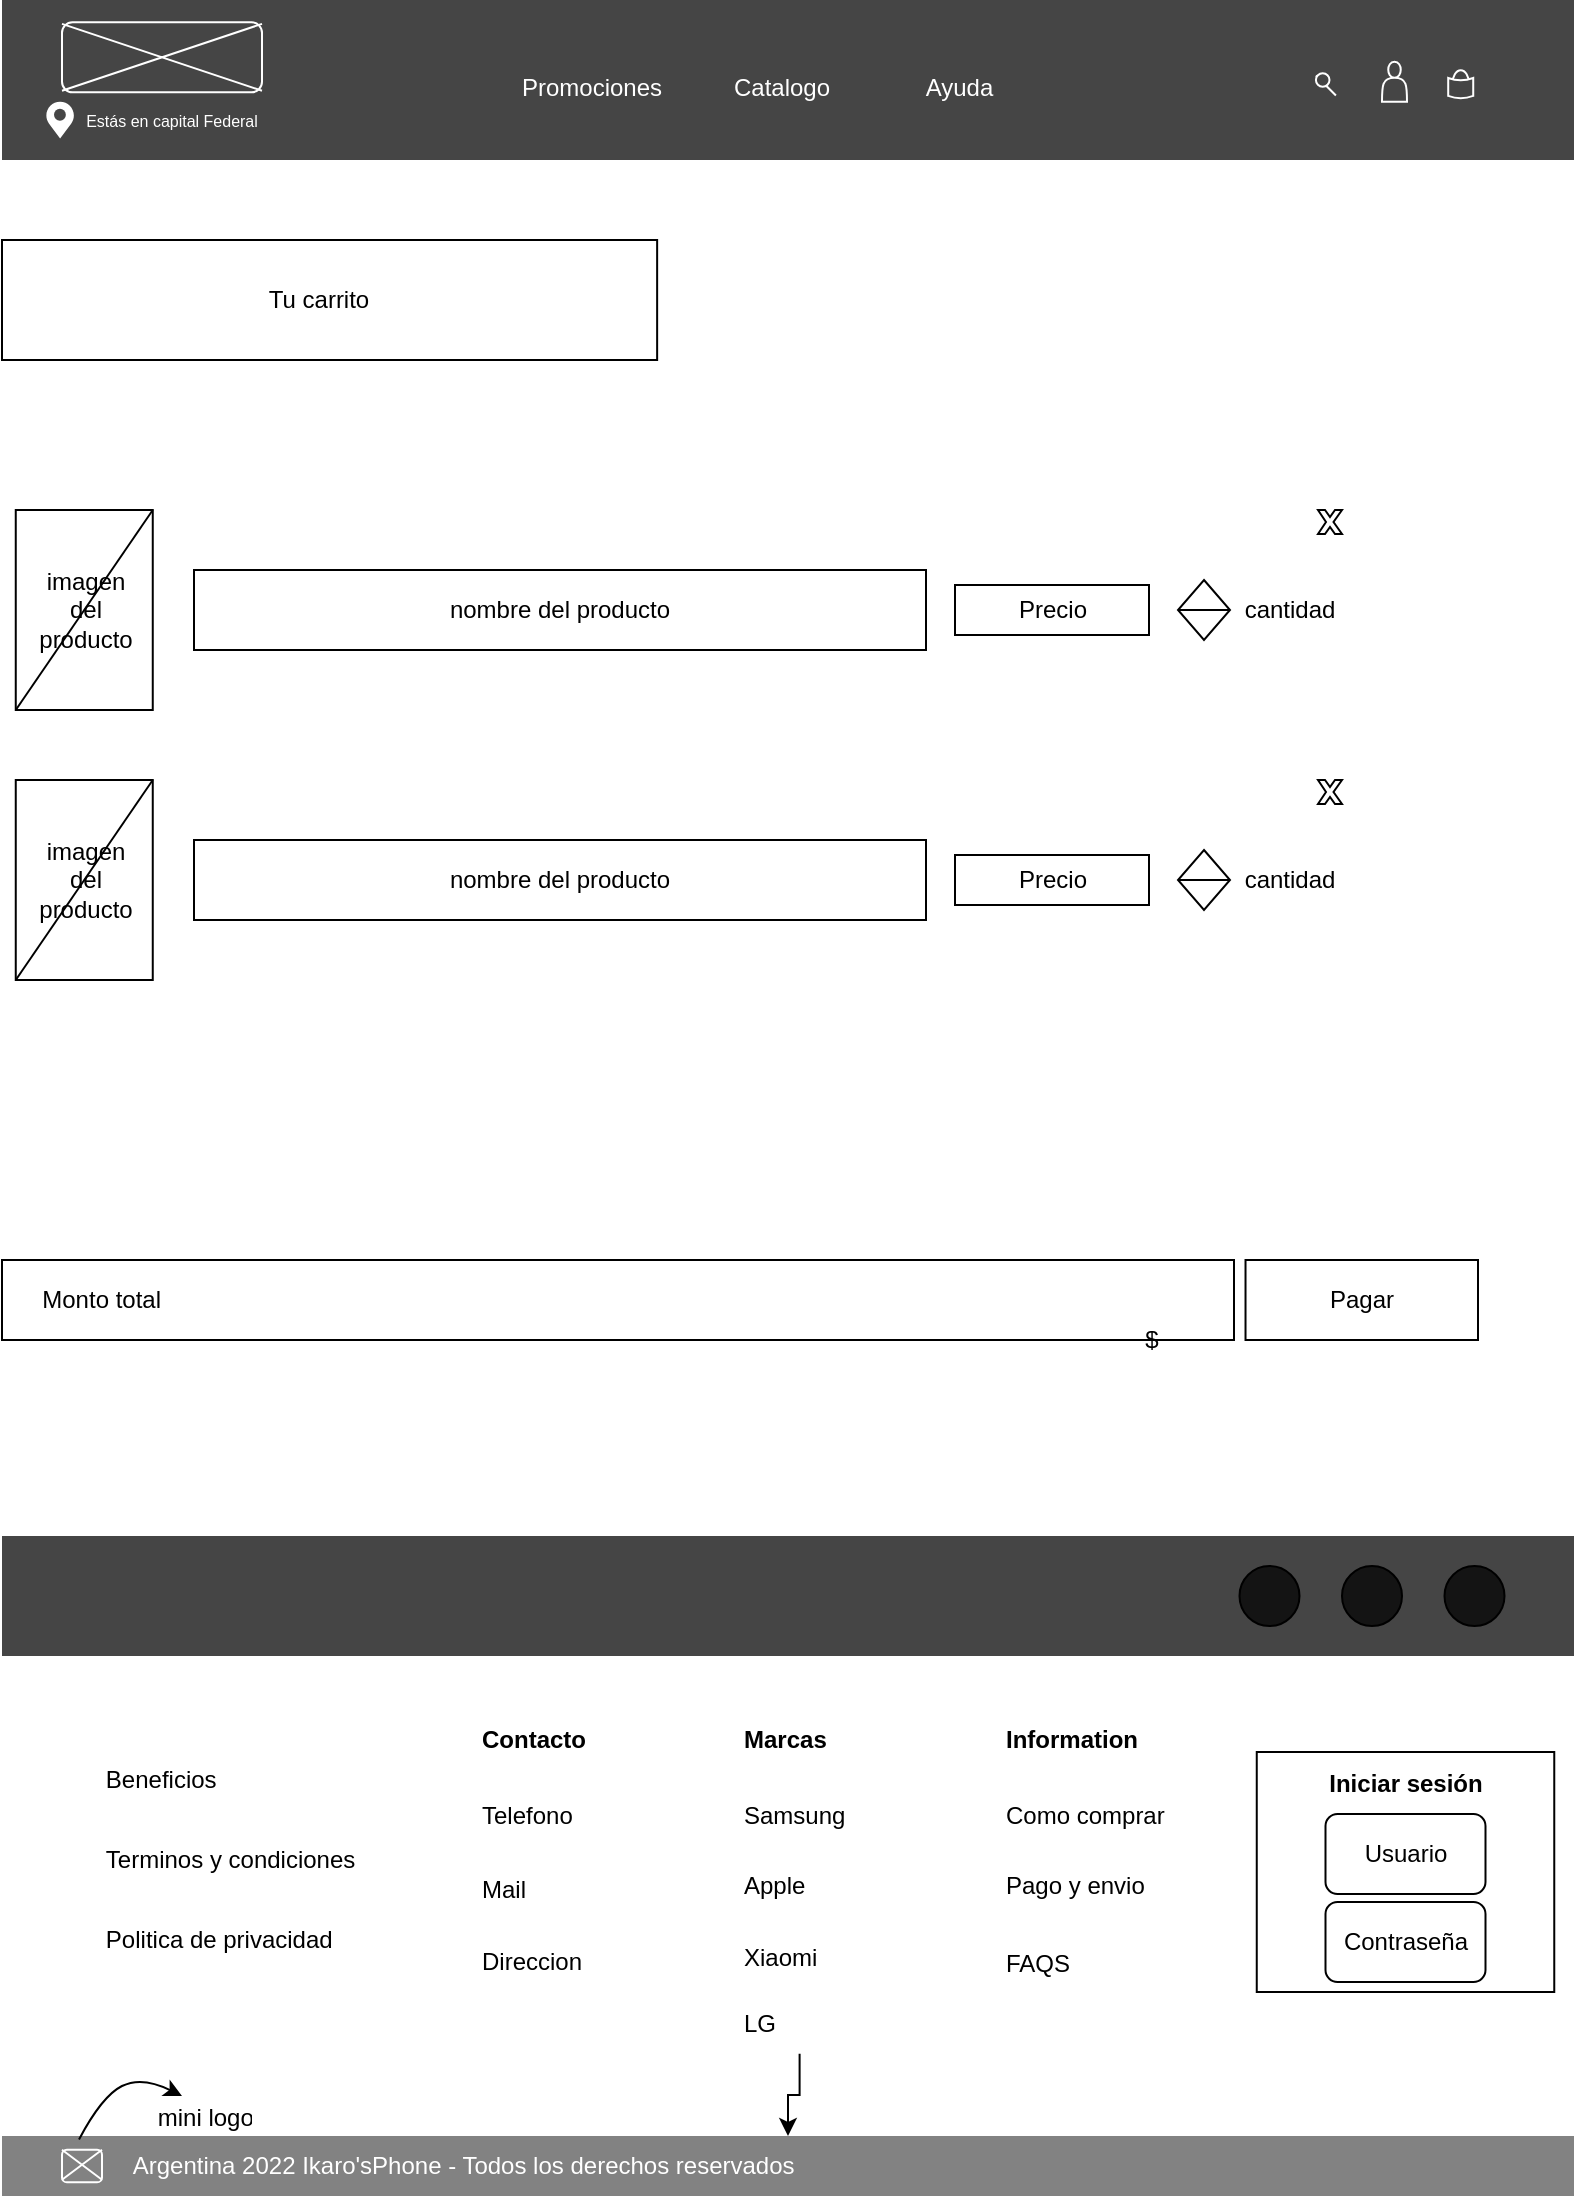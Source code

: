 <mxfile version="17.4.3" type="google"><diagram id="S_T1Nu8poVipj0uuSh--" name="Page-1"><mxGraphModel grid="1" page="1" gridSize="6" guides="1" tooltips="1" connect="1" arrows="1" fold="1" pageScale="1" pageWidth="827" pageHeight="1169" math="0" shadow="0"><root><mxCell id="0"/><mxCell id="1" parent="0"/><mxCell id="rXH9YX3ti7Gdr_mmyRT1-1" value="" style="rounded=0;whiteSpace=wrap;html=1;fillColor=#454545;strokeColor=none;" vertex="1" parent="1"><mxGeometry x="24" y="30" width="786" height="80" as="geometry"/></mxCell><mxCell id="rXH9YX3ti7Gdr_mmyRT1-2" value="" style="rounded=1;whiteSpace=wrap;html=1;strokeColor=#FFFFFF;fillColor=#454545;gradientColor=none;strokeWidth=1;" vertex="1" parent="1"><mxGeometry x="54" y="41.14" width="100" height="35" as="geometry"/></mxCell><mxCell id="rXH9YX3ti7Gdr_mmyRT1-3" value="" style="verticalLabelPosition=bottom;verticalAlign=top;html=1;shape=mxgraph.basic.drop;labelBackgroundColor=none;labelBorderColor=none;fontSize=9;fontColor=default;rotation=-180;strokeColor=none;" vertex="1" parent="1"><mxGeometry x="46.18" y="80.9" width="13.75" height="18.41" as="geometry"/></mxCell><mxCell id="rXH9YX3ti7Gdr_mmyRT1-4" value="" style="shape=umlDestroy;whiteSpace=wrap;html=1;strokeWidth=1;labelBackgroundColor=none;labelBorderColor=none;fontSize=33;fontColor=#FFFFFF;fillColor=none;gradientColor=none;strokeColor=#FFFFFF;perimeterSpacing=0;" vertex="1" parent="1"><mxGeometry x="54" y="41.92" width="100" height="33.43" as="geometry"/></mxCell><mxCell id="rXH9YX3ti7Gdr_mmyRT1-5" value="" style="endArrow=none;html=1;rounded=0;fontSize=23;fontColor=#000000;strokeColor=#FFFFFF;" edge="1" parent="1"><mxGeometry width="50" height="50" relative="1" as="geometry"><mxPoint x="680.96" y="67.77" as="sourcePoint"/><mxPoint x="680.96" y="67.77" as="targetPoint"/><Array as="points"><mxPoint x="690.96" y="77.77"/></Array></mxGeometry></mxCell><mxCell id="rXH9YX3ti7Gdr_mmyRT1-6" value="" style="ellipse;whiteSpace=wrap;html=1;aspect=fixed;fontSize=23;fontColor=#000000;labelBackgroundColor=#707070;labelBorderColor=default;fillColor=#454545;strokeColor=#FFFFFF;" vertex="1" parent="1"><mxGeometry x="680.96" y="66.61" width="6.79" height="6.79" as="geometry"/></mxCell><mxCell id="rXH9YX3ti7Gdr_mmyRT1-7" value="Promociones" style="text;align=center;verticalAlign=middle;spacingLeft=4;spacingRight=4;overflow=hidden;points=[[0,0.5],[1,0.5]];portConstraint=eastwest;rotatable=0;labelBackgroundColor=none;labelBorderColor=none;fontSize=12;fillColor=none;strokeColor=none;fontColor=#FFFFFF;" vertex="1" parent="1"><mxGeometry x="274" y="58.4" width="90" height="28.75" as="geometry"/></mxCell><mxCell id="rXH9YX3ti7Gdr_mmyRT1-8" value="Catalogo" style="text;align=center;verticalAlign=middle;spacingLeft=4;spacingRight=4;overflow=hidden;points=[[0,0.5],[1,0.5]];portConstraint=eastwest;rotatable=0;labelBackgroundColor=none;labelBorderColor=none;fontSize=12;fillColor=none;strokeColor=none;fontColor=#FFFFFF;" vertex="1" parent="1"><mxGeometry x="382.75" y="58.4" width="62.5" height="28.75" as="geometry"/></mxCell><mxCell id="rXH9YX3ti7Gdr_mmyRT1-9" value="Ayuda" style="text;align=center;verticalAlign=middle;spacingLeft=4;spacingRight=4;overflow=hidden;points=[[0,0.5],[1,0.5]];portConstraint=eastwest;rotatable=0;labelBackgroundColor=none;labelBorderColor=none;fontSize=12;fillColor=none;strokeColor=none;fontColor=#FFFFFF;" vertex="1" parent="1"><mxGeometry x="471.5" y="58.4" width="62.5" height="28.75" as="geometry"/></mxCell><mxCell id="rXH9YX3ti7Gdr_mmyRT1-10" value="" style="shape=actor;whiteSpace=wrap;html=1;labelBackgroundColor=none;labelBorderColor=none;fontSize=13;fontColor=#FFFFFF;strokeColor=#FFFFFF;strokeWidth=1;fillColor=#454545;" vertex="1" parent="1"><mxGeometry x="714" y="60.9" width="12.5" height="20" as="geometry"/></mxCell><mxCell id="rXH9YX3ti7Gdr_mmyRT1-11" value="" style="ellipse;whiteSpace=wrap;html=1;labelBackgroundColor=#828282;fontColor=#FFFFFF;strokeColor=#FFFFFF;strokeWidth=1;fillColor=#454545;rotation=-90;" vertex="1" parent="1"><mxGeometry x="746.56" y="67.78" width="13.61" height="8.36" as="geometry"/></mxCell><mxCell id="rXH9YX3ti7Gdr_mmyRT1-12" value="" style="shape=dataStorage;whiteSpace=wrap;html=1;fixedSize=1;labelBackgroundColor=#828282;fontColor=#FFFFFF;strokeColor=#FFFFFF;strokeWidth=1;fillColor=#454545;rotation=-90;size=1.13;" vertex="1" parent="1"><mxGeometry x="748.3" y="67.78" width="10.12" height="12.51" as="geometry"/></mxCell><mxCell id="rXH9YX3ti7Gdr_mmyRT1-14" value="Estás en capital Federal" style="text;strokeColor=none;fillColor=none;spacingLeft=4;spacingRight=4;overflow=hidden;rotatable=0;points=[[0,0.5],[1,0.5]];portConstraint=eastwest;fontSize=8;labelBackgroundColor=none;fontColor=#FFFFFF;" vertex="1" parent="1"><mxGeometry x="60.09" y="79.31" width="109.69" height="20" as="geometry"/></mxCell><mxCell id="rXH9YX3ti7Gdr_mmyRT1-15" value="" style="ellipse;whiteSpace=wrap;html=1;aspect=fixed;labelBackgroundColor=none;fontSize=17;fontColor=#454545;strokeColor=none;strokeWidth=1;fillColor=#454545;gradientColor=none;resizeWidth=1;sketch=0;verticalAlign=top;" vertex="1" parent="1"><mxGeometry x="50" y="84.4" width="5.93" height="5.93" as="geometry"/></mxCell><mxCell id="rXH9YX3ti7Gdr_mmyRT1-21" value="" style="rounded=0;whiteSpace=wrap;html=1;strokeWidth=1;fillColor=#454545;strokeColor=none;" vertex="1" parent="1"><mxGeometry x="24" y="798" width="786" height="60" as="geometry"/></mxCell><mxCell id="rXH9YX3ti7Gdr_mmyRT1-22" value="Beneficios" style="text;strokeColor=none;fillColor=none;spacingLeft=4;spacingRight=4;overflow=hidden;rotatable=0;points=[[0,0.5],[1,0.5]];portConstraint=eastwest;fontSize=12;" vertex="1" parent="1"><mxGeometry x="69.93" y="906" width="77.5" height="30" as="geometry"/></mxCell><mxCell id="rXH9YX3ti7Gdr_mmyRT1-23" value="Politica de privacidad" style="text;strokeColor=none;fillColor=none;spacingLeft=4;spacingRight=4;overflow=hidden;rotatable=0;points=[[0,0.5],[1,0.5]];portConstraint=eastwest;fontSize=12;" vertex="1" parent="1"><mxGeometry x="69.93" y="986" width="127.5" height="30" as="geometry"/></mxCell><mxCell id="rXH9YX3ti7Gdr_mmyRT1-24" value="Terminos y condiciones" style="text;strokeColor=none;fillColor=none;spacingLeft=4;spacingRight=4;overflow=hidden;rotatable=0;points=[[0,0.5],[1,0.5]];portConstraint=eastwest;fontSize=12;" vertex="1" parent="1"><mxGeometry x="69.93" y="946" width="137.5" height="30" as="geometry"/></mxCell><mxCell id="rXH9YX3ti7Gdr_mmyRT1-25" value="" style="ellipse;whiteSpace=wrap;html=1;strokeWidth=1;fillColor=#141414;" vertex="1" parent="1"><mxGeometry x="642.75" y="813" width="30" height="30" as="geometry"/></mxCell><mxCell id="rXH9YX3ti7Gdr_mmyRT1-26" value="" style="ellipse;whiteSpace=wrap;html=1;strokeWidth=1;fillColor=#141414;" vertex="1" parent="1"><mxGeometry x="694" y="813" width="30" height="30" as="geometry"/></mxCell><mxCell id="rXH9YX3ti7Gdr_mmyRT1-27" value="" style="ellipse;whiteSpace=wrap;html=1;strokeWidth=1;fillColor=#141414;" vertex="1" parent="1"><mxGeometry x="745.25" y="813" width="30" height="30" as="geometry"/></mxCell><mxCell id="rXH9YX3ti7Gdr_mmyRT1-28" value="&lt;div&gt;&lt;span&gt;&amp;nbsp; &amp;nbsp; &amp;nbsp; &amp;nbsp; &amp;nbsp; &amp;nbsp; &amp;nbsp; &amp;nbsp; &amp;nbsp; &amp;nbsp;Argentina 2022 Ikaro'sPhone - Todos los derechos reservados&amp;nbsp; &amp;nbsp; &amp;nbsp; &amp;nbsp; &amp;nbsp; &amp;nbsp; &amp;nbsp;&lt;/span&gt;&lt;/div&gt;" style="text;html=1;strokeColor=none;fillColor=#828282;align=left;verticalAlign=middle;whiteSpace=wrap;rounded=0;fontColor=#FFFFFF;" vertex="1" parent="1"><mxGeometry x="24" y="1098" width="786" height="30" as="geometry"/></mxCell><mxCell id="rXH9YX3ti7Gdr_mmyRT1-29" value="" style="rounded=1;whiteSpace=wrap;html=1;labelBackgroundColor=#454545;fillColor=#828282;strokeColor=#FFFFFF;" vertex="1" parent="1"><mxGeometry x="54" y="1104.88" width="20" height="16.25" as="geometry"/></mxCell><mxCell id="rXH9YX3ti7Gdr_mmyRT1-30" value="" style="shape=umlDestroy;whiteSpace=wrap;html=1;strokeWidth=1;strokeColor=#FFFFFF;" vertex="1" parent="1"><mxGeometry x="54" y="1104.88" width="20" height="15" as="geometry"/></mxCell><mxCell id="rXH9YX3ti7Gdr_mmyRT1-31" value="" style="curved=1;endArrow=classic;html=1;rounded=0;exitX=0.049;exitY=0.057;exitDx=0;exitDy=0;exitPerimeter=0;" edge="1" parent="1" source="rXH9YX3ti7Gdr_mmyRT1-28"><mxGeometry width="50" height="50" relative="1" as="geometry"><mxPoint x="134" y="1088" as="sourcePoint"/><mxPoint x="114" y="1078" as="targetPoint"/><Array as="points"><mxPoint x="74" y="1078"/><mxPoint x="94" y="1068"/></Array></mxGeometry></mxCell><mxCell id="rXH9YX3ti7Gdr_mmyRT1-32" value="mini logo" style="text;strokeColor=none;fillColor=none;spacingLeft=4;spacingRight=4;overflow=hidden;rotatable=0;points=[[0,0.5],[1,0.5]];portConstraint=eastwest;fontSize=12;" vertex="1" parent="1"><mxGeometry x="95.88" y="1074.88" width="58.12" height="23.12" as="geometry"/></mxCell><mxCell id="rXH9YX3ti7Gdr_mmyRT1-33" value="Telefono" style="text;html=1;strokeColor=none;fillColor=none;align=left;verticalAlign=middle;whiteSpace=wrap;rounded=0;" vertex="1" parent="1"><mxGeometry x="262" y="919.5" width="60" height="37" as="geometry"/></mxCell><mxCell id="rXH9YX3ti7Gdr_mmyRT1-34" value="Mail" style="text;html=1;strokeColor=none;fillColor=none;align=left;verticalAlign=middle;whiteSpace=wrap;rounded=0;" vertex="1" parent="1"><mxGeometry x="262" y="960" width="60" height="30" as="geometry"/></mxCell><mxCell id="rXH9YX3ti7Gdr_mmyRT1-35" value="" style="rounded=0;whiteSpace=wrap;html=1;" vertex="1" parent="1"><mxGeometry x="651.38" y="906" width="148.75" height="120" as="geometry"/></mxCell><mxCell id="rXH9YX3ti7Gdr_mmyRT1-36" value="Usuario" style="rounded=1;whiteSpace=wrap;html=1;" vertex="1" parent="1"><mxGeometry x="685.75" y="937" width="80" height="40" as="geometry"/></mxCell><mxCell id="rXH9YX3ti7Gdr_mmyRT1-37" value="Contraseña" style="rounded=1;whiteSpace=wrap;html=1;" vertex="1" parent="1"><mxGeometry x="685.75" y="981" width="80" height="40" as="geometry"/></mxCell><mxCell id="rXH9YX3ti7Gdr_mmyRT1-38" value="Direccion&amp;nbsp;" style="text;html=1;strokeColor=none;fillColor=none;align=left;verticalAlign=middle;whiteSpace=wrap;rounded=0;" vertex="1" parent="1"><mxGeometry x="262" y="996" width="60" height="30" as="geometry"/></mxCell><mxCell id="rXH9YX3ti7Gdr_mmyRT1-39" value="&lt;b&gt;Marcas&lt;/b&gt;" style="text;html=1;strokeColor=none;fillColor=none;align=left;verticalAlign=middle;whiteSpace=wrap;rounded=0;" vertex="1" parent="1"><mxGeometry x="392.75" y="885" width="60" height="30" as="geometry"/></mxCell><mxCell id="rXH9YX3ti7Gdr_mmyRT1-40" value="Samsung" style="text;html=1;strokeColor=none;fillColor=none;align=left;verticalAlign=middle;whiteSpace=wrap;rounded=0;" vertex="1" parent="1"><mxGeometry x="392.75" y="923" width="60" height="30" as="geometry"/></mxCell><mxCell id="rXH9YX3ti7Gdr_mmyRT1-41" value="Apple" style="text;html=1;strokeColor=none;fillColor=none;align=left;verticalAlign=middle;whiteSpace=wrap;rounded=0;" vertex="1" parent="1"><mxGeometry x="392.75" y="958" width="60" height="30" as="geometry"/></mxCell><mxCell id="rXH9YX3ti7Gdr_mmyRT1-42" value="Xiaomi" style="text;html=1;strokeColor=none;fillColor=none;align=left;verticalAlign=middle;whiteSpace=wrap;rounded=0;" vertex="1" parent="1"><mxGeometry x="392.75" y="994" width="60" height="30" as="geometry"/></mxCell><mxCell id="rXH9YX3ti7Gdr_mmyRT1-43" value="" style="edgeStyle=orthogonalEdgeStyle;rounded=0;orthogonalLoop=1;jettySize=auto;html=1;" edge="1" parent="1" source="rXH9YX3ti7Gdr_mmyRT1-44" target="rXH9YX3ti7Gdr_mmyRT1-28"><mxGeometry relative="1" as="geometry"/></mxCell><mxCell id="rXH9YX3ti7Gdr_mmyRT1-44" value="LG" style="text;html=1;strokeColor=none;fillColor=none;align=left;verticalAlign=middle;whiteSpace=wrap;rounded=0;" vertex="1" parent="1"><mxGeometry x="392.75" y="1026.88" width="60" height="30" as="geometry"/></mxCell><mxCell id="rXH9YX3ti7Gdr_mmyRT1-45" value="&lt;b&gt;Information&lt;/b&gt;" style="text;html=1;strokeColor=none;fillColor=none;align=left;verticalAlign=middle;whiteSpace=wrap;rounded=0;" vertex="1" parent="1"><mxGeometry x="524" y="885" width="60" height="30" as="geometry"/></mxCell><mxCell id="rXH9YX3ti7Gdr_mmyRT1-46" value="Como comprar" style="text;html=1;strokeColor=none;fillColor=none;align=left;verticalAlign=middle;whiteSpace=wrap;rounded=0;" vertex="1" parent="1"><mxGeometry x="524" y="923" width="90" height="30" as="geometry"/></mxCell><mxCell id="rXH9YX3ti7Gdr_mmyRT1-47" value="Pago y envio" style="text;html=1;strokeColor=none;fillColor=none;align=left;verticalAlign=middle;whiteSpace=wrap;rounded=0;" vertex="1" parent="1"><mxGeometry x="524" y="958" width="80" height="30" as="geometry"/></mxCell><mxCell id="rXH9YX3ti7Gdr_mmyRT1-48" value="FAQS" style="text;html=1;strokeColor=none;fillColor=none;align=left;verticalAlign=middle;whiteSpace=wrap;rounded=0;" vertex="1" parent="1"><mxGeometry x="524" y="996.88" width="50" height="30" as="geometry"/></mxCell><mxCell id="rXH9YX3ti7Gdr_mmyRT1-51" value="" style="rounded=0;whiteSpace=wrap;html=1;" vertex="1" parent="1"><mxGeometry x="120" y="315" width="366" height="40" as="geometry"/></mxCell><mxCell id="rXH9YX3ti7Gdr_mmyRT1-49" value="&lt;b&gt;Contacto&lt;/b&gt;" style="text;html=1;strokeColor=none;fillColor=none;align=left;verticalAlign=middle;whiteSpace=wrap;rounded=0;" vertex="1" parent="1"><mxGeometry x="262" y="885" width="60" height="30" as="geometry"/></mxCell><mxCell id="rXH9YX3ti7Gdr_mmyRT1-50" value="Iniciar sesión" style="text;html=1;strokeColor=none;fillColor=none;align=center;verticalAlign=middle;whiteSpace=wrap;rounded=0;fontStyle=1" vertex="1" parent="1"><mxGeometry x="685.76" y="907" width="80" height="30" as="geometry"/></mxCell><mxCell id="rXH9YX3ti7Gdr_mmyRT1-20" value="&lt;font style=&quot;vertical-align: inherit&quot;&gt;&lt;font style=&quot;vertical-align: inherit&quot;&gt;nombre del producto&lt;/font&gt;&lt;/font&gt;" style="text;html=1;strokeColor=none;fillColor=none;align=center;verticalAlign=middle;whiteSpace=wrap;rounded=0;" vertex="1" parent="1"><mxGeometry x="153.0" y="320" width="300" height="30" as="geometry"/></mxCell><mxCell id="rXH9YX3ti7Gdr_mmyRT1-53" value="" style="rounded=0;whiteSpace=wrap;html=1;" vertex="1" parent="1"><mxGeometry x="30.88" y="285" width="68.5" height="100" as="geometry"/></mxCell><mxCell id="rXH9YX3ti7Gdr_mmyRT1-54" value="" style="endArrow=none;html=1;rounded=0;exitX=0;exitY=1;exitDx=0;exitDy=0;" edge="1" parent="1" source="rXH9YX3ti7Gdr_mmyRT1-53"><mxGeometry width="50" height="50" relative="1" as="geometry"><mxPoint x="49.38" y="335" as="sourcePoint"/><mxPoint x="99.38" y="285" as="targetPoint"/></mxGeometry></mxCell><mxCell id="rXH9YX3ti7Gdr_mmyRT1-57" value="&lt;font style=&quot;vertical-align: inherit&quot;&gt;&lt;font style=&quot;vertical-align: inherit&quot;&gt;imagen del producto&lt;/font&gt;&lt;/font&gt;" style="text;html=1;strokeColor=none;fillColor=none;align=center;verticalAlign=middle;whiteSpace=wrap;rounded=0;" vertex="1" parent="1"><mxGeometry x="35.88" y="320" width="60" height="30" as="geometry"/></mxCell><mxCell id="rXH9YX3ti7Gdr_mmyRT1-70" value="" style="rounded=0;whiteSpace=wrap;html=1;" vertex="1" parent="1"><mxGeometry x="24" y="150" width="327.57" height="60" as="geometry"/></mxCell><mxCell id="rXH9YX3ti7Gdr_mmyRT1-71" value="Tu carrito" style="text;html=1;strokeColor=none;fillColor=none;align=center;verticalAlign=middle;whiteSpace=wrap;rounded=0;" vertex="1" parent="1"><mxGeometry x="112.29" y="165" width="141" height="30" as="geometry"/></mxCell><mxCell id="rXH9YX3ti7Gdr_mmyRT1-74" value="" style="rounded=0;whiteSpace=wrap;html=1;" vertex="1" parent="1"><mxGeometry x="24" y="660" width="616" height="40" as="geometry"/></mxCell><mxCell id="rXH9YX3ti7Gdr_mmyRT1-75" value="Monto total&amp;nbsp;" style="text;html=1;strokeColor=none;fillColor=none;align=center;verticalAlign=middle;whiteSpace=wrap;rounded=0;" vertex="1" parent="1"><mxGeometry x="30.88" y="665" width="89.12" height="30" as="geometry"/></mxCell><mxCell id="rXH9YX3ti7Gdr_mmyRT1-76" value="$$$$$" style="text;html=1;strokeColor=none;fillColor=none;align=center;verticalAlign=middle;whiteSpace=wrap;rounded=0;" vertex="1" parent="1"><mxGeometry x="569" y="665" width="60" height="30" as="geometry"/></mxCell><mxCell id="rXH9YX3ti7Gdr_mmyRT1-80" value="" style="rounded=0;whiteSpace=wrap;html=1;" vertex="1" parent="1"><mxGeometry x="500.5" y="322.5" width="97" height="25" as="geometry"/></mxCell><mxCell id="rXH9YX3ti7Gdr_mmyRT1-82" value="Precio" style="text;html=1;strokeColor=none;fillColor=none;align=center;verticalAlign=middle;whiteSpace=wrap;rounded=0;" vertex="1" parent="1"><mxGeometry x="523.5" y="325" width="51" height="20" as="geometry"/></mxCell><mxCell id="rXH9YX3ti7Gdr_mmyRT1-86" value="" style="verticalLabelPosition=bottom;verticalAlign=top;html=1;shape=mxgraph.basic.x" vertex="1" parent="1"><mxGeometry x="682" y="285" width="12" height="12" as="geometry"/></mxCell><mxCell id="rXH9YX3ti7Gdr_mmyRT1-90" value="" style="shape=sortShape;perimeter=rhombusPerimeter;whiteSpace=wrap;html=1;" vertex="1" parent="1"><mxGeometry x="612" y="320" width="26" height="30" as="geometry"/></mxCell><mxCell id="rXH9YX3ti7Gdr_mmyRT1-92" value="cantidad" style="text;html=1;strokeColor=none;fillColor=none;align=center;verticalAlign=middle;whiteSpace=wrap;rounded=0;" vertex="1" parent="1"><mxGeometry x="638" y="320" width="60" height="30" as="geometry"/></mxCell><mxCell id="rXH9YX3ti7Gdr_mmyRT1-95" value="" style="rounded=0;whiteSpace=wrap;html=1;" vertex="1" parent="1"><mxGeometry x="120" y="450" width="366" height="40" as="geometry"/></mxCell><mxCell id="rXH9YX3ti7Gdr_mmyRT1-96" value="&lt;font style=&quot;vertical-align: inherit&quot;&gt;&lt;font style=&quot;vertical-align: inherit&quot;&gt;nombre del producto&lt;/font&gt;&lt;/font&gt;" style="text;html=1;strokeColor=none;fillColor=none;align=center;verticalAlign=middle;whiteSpace=wrap;rounded=0;" vertex="1" parent="1"><mxGeometry x="153" y="455" width="300" height="30" as="geometry"/></mxCell><mxCell id="rXH9YX3ti7Gdr_mmyRT1-97" value="" style="rounded=0;whiteSpace=wrap;html=1;" vertex="1" parent="1"><mxGeometry x="30.88" y="420" width="68.5" height="100" as="geometry"/></mxCell><mxCell id="rXH9YX3ti7Gdr_mmyRT1-98" value="" style="endArrow=none;html=1;rounded=0;exitX=0;exitY=1;exitDx=0;exitDy=0;" edge="1" parent="1" source="rXH9YX3ti7Gdr_mmyRT1-97"><mxGeometry width="50" height="50" relative="1" as="geometry"><mxPoint x="49.38" y="470" as="sourcePoint"/><mxPoint x="99.38" y="420" as="targetPoint"/></mxGeometry></mxCell><mxCell id="rXH9YX3ti7Gdr_mmyRT1-99" value="&lt;font style=&quot;vertical-align: inherit&quot;&gt;&lt;font style=&quot;vertical-align: inherit&quot;&gt;imagen del producto&lt;/font&gt;&lt;/font&gt;" style="text;html=1;strokeColor=none;fillColor=none;align=center;verticalAlign=middle;whiteSpace=wrap;rounded=0;" vertex="1" parent="1"><mxGeometry x="35.88" y="455" width="60" height="30" as="geometry"/></mxCell><mxCell id="rXH9YX3ti7Gdr_mmyRT1-100" value="" style="rounded=0;whiteSpace=wrap;html=1;" vertex="1" parent="1"><mxGeometry x="500.5" y="457.5" width="97" height="25" as="geometry"/></mxCell><mxCell id="rXH9YX3ti7Gdr_mmyRT1-101" value="Precio" style="text;html=1;strokeColor=none;fillColor=none;align=center;verticalAlign=middle;whiteSpace=wrap;rounded=0;" vertex="1" parent="1"><mxGeometry x="523.5" y="460" width="51" height="20" as="geometry"/></mxCell><mxCell id="rXH9YX3ti7Gdr_mmyRT1-102" value="" style="verticalLabelPosition=bottom;verticalAlign=top;html=1;shape=mxgraph.basic.x" vertex="1" parent="1"><mxGeometry x="682" y="420" width="12" height="12" as="geometry"/></mxCell><mxCell id="rXH9YX3ti7Gdr_mmyRT1-103" value="" style="shape=sortShape;perimeter=rhombusPerimeter;whiteSpace=wrap;html=1;" vertex="1" parent="1"><mxGeometry x="612" y="455" width="26" height="30" as="geometry"/></mxCell><mxCell id="rXH9YX3ti7Gdr_mmyRT1-104" value="cantidad" style="text;html=1;strokeColor=none;fillColor=none;align=center;verticalAlign=middle;whiteSpace=wrap;rounded=0;" vertex="1" parent="1"><mxGeometry x="638" y="455" width="60" height="30" as="geometry"/></mxCell><mxCell id="rXH9YX3ti7Gdr_mmyRT1-105" value="" style="rounded=0;whiteSpace=wrap;html=1;" vertex="1" parent="1"><mxGeometry x="645.76" y="660" width="116.24" height="40" as="geometry"/></mxCell><mxCell id="rXH9YX3ti7Gdr_mmyRT1-106" value="Pagar" style="text;html=1;strokeColor=none;fillColor=none;align=center;verticalAlign=middle;whiteSpace=wrap;rounded=0;" vertex="1" parent="1"><mxGeometry x="673.88" y="665" width="60" height="30" as="geometry"/></mxCell></root></mxGraphModel></diagram></mxfile>